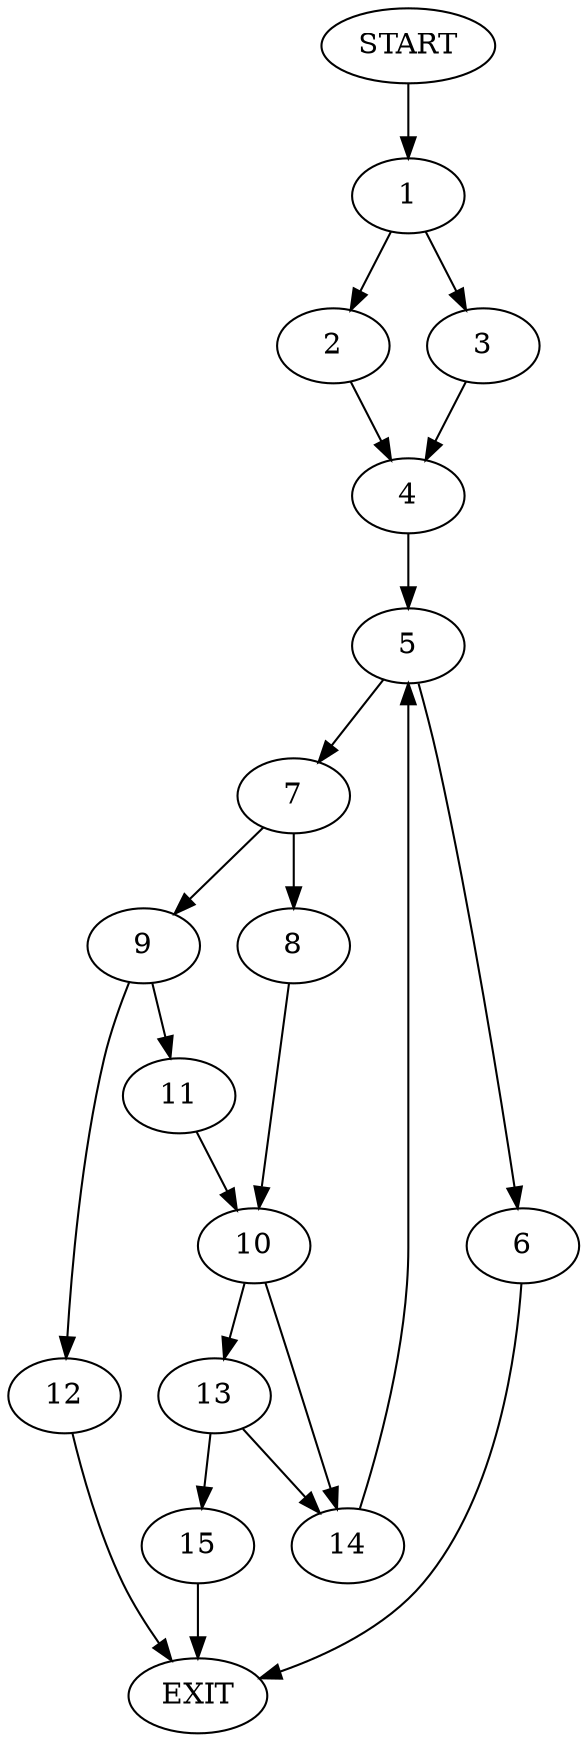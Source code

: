 digraph {
0 [label="START"]
16 [label="EXIT"]
0 -> 1
1 -> 2
1 -> 3
2 -> 4
3 -> 4
4 -> 5
5 -> 6
5 -> 7
7 -> 8
7 -> 9
6 -> 16
8 -> 10
9 -> 11
9 -> 12
10 -> 13
10 -> 14
12 -> 16
11 -> 10
13 -> 14
13 -> 15
14 -> 5
15 -> 16
}
